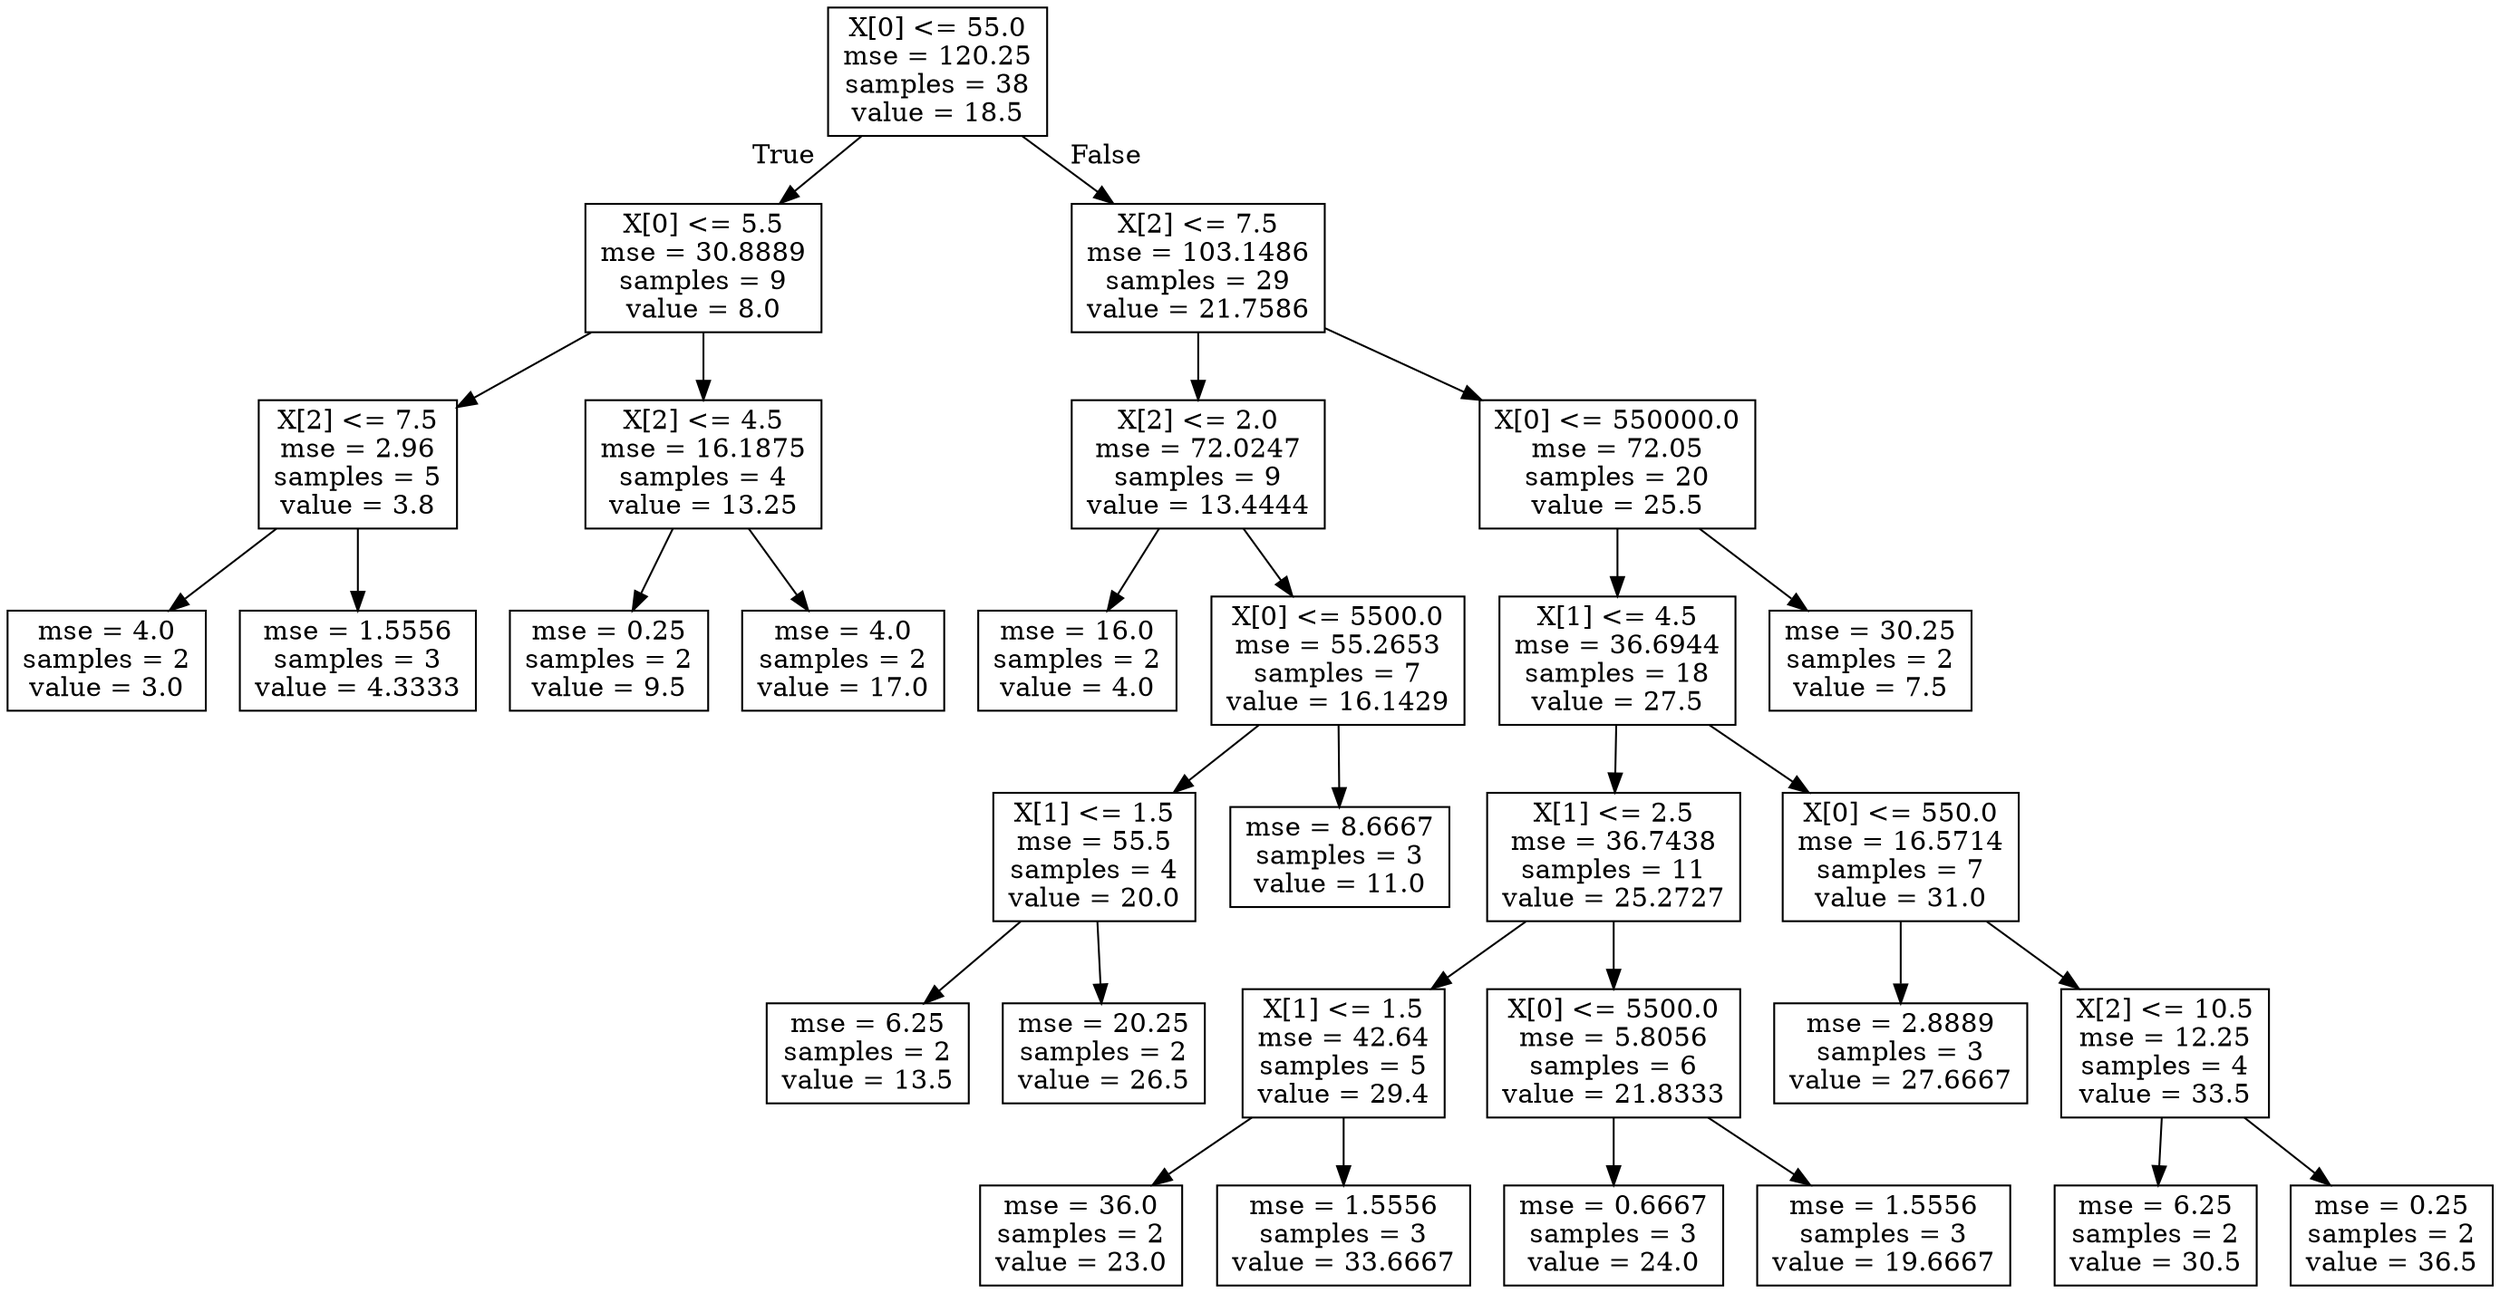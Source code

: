 digraph Tree {
node [shape=box] ;
0 [label="X[0] <= 55.0\nmse = 120.25\nsamples = 38\nvalue = 18.5"] ;
1 [label="X[0] <= 5.5\nmse = 30.8889\nsamples = 9\nvalue = 8.0"] ;
0 -> 1 [labeldistance=2.5, labelangle=45, headlabel="True"] ;
2 [label="X[2] <= 7.5\nmse = 2.96\nsamples = 5\nvalue = 3.8"] ;
1 -> 2 ;
3 [label="mse = 4.0\nsamples = 2\nvalue = 3.0"] ;
2 -> 3 ;
4 [label="mse = 1.5556\nsamples = 3\nvalue = 4.3333"] ;
2 -> 4 ;
5 [label="X[2] <= 4.5\nmse = 16.1875\nsamples = 4\nvalue = 13.25"] ;
1 -> 5 ;
6 [label="mse = 0.25\nsamples = 2\nvalue = 9.5"] ;
5 -> 6 ;
7 [label="mse = 4.0\nsamples = 2\nvalue = 17.0"] ;
5 -> 7 ;
8 [label="X[2] <= 7.5\nmse = 103.1486\nsamples = 29\nvalue = 21.7586"] ;
0 -> 8 [labeldistance=2.5, labelangle=-45, headlabel="False"] ;
9 [label="X[2] <= 2.0\nmse = 72.0247\nsamples = 9\nvalue = 13.4444"] ;
8 -> 9 ;
10 [label="mse = 16.0\nsamples = 2\nvalue = 4.0"] ;
9 -> 10 ;
11 [label="X[0] <= 5500.0\nmse = 55.2653\nsamples = 7\nvalue = 16.1429"] ;
9 -> 11 ;
12 [label="X[1] <= 1.5\nmse = 55.5\nsamples = 4\nvalue = 20.0"] ;
11 -> 12 ;
13 [label="mse = 6.25\nsamples = 2\nvalue = 13.5"] ;
12 -> 13 ;
14 [label="mse = 20.25\nsamples = 2\nvalue = 26.5"] ;
12 -> 14 ;
15 [label="mse = 8.6667\nsamples = 3\nvalue = 11.0"] ;
11 -> 15 ;
16 [label="X[0] <= 550000.0\nmse = 72.05\nsamples = 20\nvalue = 25.5"] ;
8 -> 16 ;
17 [label="X[1] <= 4.5\nmse = 36.6944\nsamples = 18\nvalue = 27.5"] ;
16 -> 17 ;
18 [label="X[1] <= 2.5\nmse = 36.7438\nsamples = 11\nvalue = 25.2727"] ;
17 -> 18 ;
19 [label="X[1] <= 1.5\nmse = 42.64\nsamples = 5\nvalue = 29.4"] ;
18 -> 19 ;
20 [label="mse = 36.0\nsamples = 2\nvalue = 23.0"] ;
19 -> 20 ;
21 [label="mse = 1.5556\nsamples = 3\nvalue = 33.6667"] ;
19 -> 21 ;
22 [label="X[0] <= 5500.0\nmse = 5.8056\nsamples = 6\nvalue = 21.8333"] ;
18 -> 22 ;
23 [label="mse = 0.6667\nsamples = 3\nvalue = 24.0"] ;
22 -> 23 ;
24 [label="mse = 1.5556\nsamples = 3\nvalue = 19.6667"] ;
22 -> 24 ;
25 [label="X[0] <= 550.0\nmse = 16.5714\nsamples = 7\nvalue = 31.0"] ;
17 -> 25 ;
26 [label="mse = 2.8889\nsamples = 3\nvalue = 27.6667"] ;
25 -> 26 ;
27 [label="X[2] <= 10.5\nmse = 12.25\nsamples = 4\nvalue = 33.5"] ;
25 -> 27 ;
28 [label="mse = 6.25\nsamples = 2\nvalue = 30.5"] ;
27 -> 28 ;
29 [label="mse = 0.25\nsamples = 2\nvalue = 36.5"] ;
27 -> 29 ;
30 [label="mse = 30.25\nsamples = 2\nvalue = 7.5"] ;
16 -> 30 ;
}